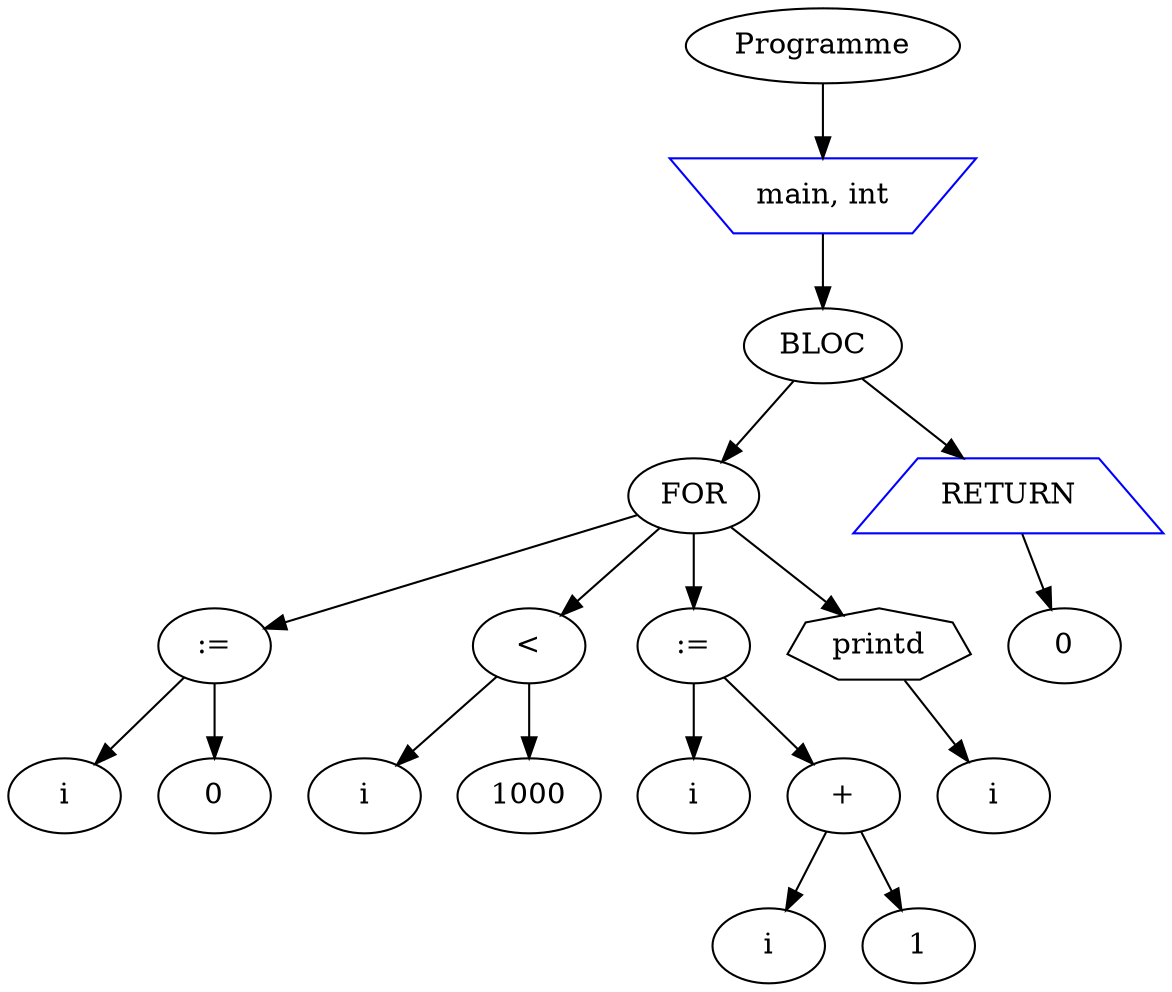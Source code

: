 digraph mon_programme {
node_0x7fffd5aae0e0 [label="Programme"];
node_0x7fffd5aacef0 [label="main, int" shape=invtrapezium color=blue];
node_0x7fffd5aae1a0 [label="BLOC"];
node_0x7fffd5aad890 [label="FOR"];
node_0x7fffd5aad270 [label=":="];
node_0x7fffd5aad150 [label="i"];
node_0x7fffd5aad270 -> node_0x7fffd5aad150
node_0x7fffd5aad1f0 [label="0"];
node_0x7fffd5aad270 -> node_0x7fffd5aad1f0
node_0x7fffd5aad890 -> node_0x7fffd5aad270
node_0x7fffd5aad370 [label="<"];
node_0x7fffd5aad2f0 [label="i"];
node_0x7fffd5aad370 -> node_0x7fffd5aad2f0
node_0x7fffd5aad410 [label="1000"];
node_0x7fffd5aad370 -> node_0x7fffd5aad410
node_0x7fffd5aad890 -> node_0x7fffd5aad370
node_0x7fffd5aad6f0 [label=":="];
node_0x7fffd5aad4b0 [label="i"];
node_0x7fffd5aad6f0 -> node_0x7fffd5aad4b0
node_0x7fffd5aad5d0 [label="+"];
node_0x7fffd5aad550 [label="i"];
node_0x7fffd5aad5d0 -> node_0x7fffd5aad550
node_0x7fffd5aad670 [label="1"];
node_0x7fffd5aad5d0 -> node_0x7fffd5aad670
node_0x7fffd5aad6f0 -> node_0x7fffd5aad5d0
node_0x7fffd5aad890 -> node_0x7fffd5aad6f0
node_0x7fffd5aad770 [label="printd" shape=septagon];
node_0x7fffd5aad810 [label="i"];
node_0x7fffd5aad770 -> node_0x7fffd5aad810
node_0x7fffd5aad890 -> node_0x7fffd5aad770
node_0x7fffd5aae1a0 -> node_0x7fffd5aad890
node_0x7fffd5aad990 [label="RETURN" shape=trapezium color=blue];
node_0x7fffd5aad910 [label="0"];
node_0x7fffd5aad990 -> node_0x7fffd5aad910
node_0x7fffd5aae1a0 -> node_0x7fffd5aad990
node_0x7fffd5aacef0 -> node_0x7fffd5aae1a0
node_0x7fffd5aae0e0 -> node_0x7fffd5aacef0
}
